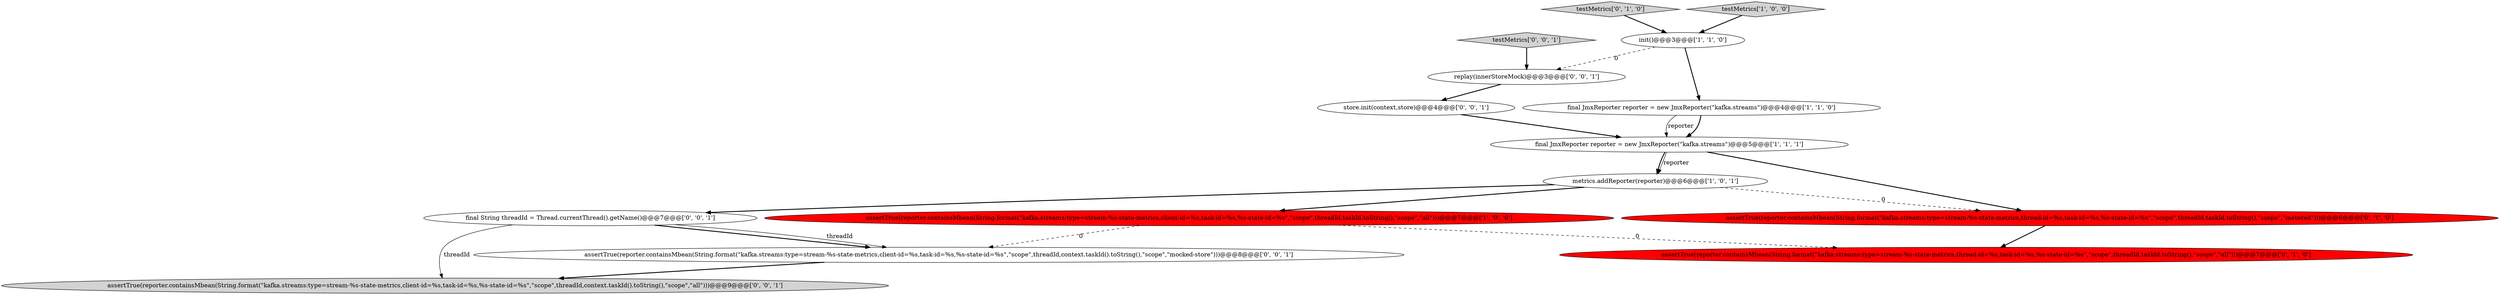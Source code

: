 digraph {
8 [style = filled, label = "assertTrue(reporter.containsMbean(String.format(\"kafka.streams:type=stream-%s-state-metrics,thread-id=%s,task-id=%s,%s-state-id=%s\",\"scope\",threadId,taskId.toString(),\"scope\",\"all\")))@@@7@@@['0', '1', '0']", fillcolor = red, shape = ellipse image = "AAA1AAABBB2BBB"];
5 [style = filled, label = "final JmxReporter reporter = new JmxReporter(\"kafka.streams\")@@@5@@@['1', '1', '1']", fillcolor = white, shape = ellipse image = "AAA0AAABBB1BBB"];
12 [style = filled, label = "replay(innerStoreMock)@@@3@@@['0', '0', '1']", fillcolor = white, shape = ellipse image = "AAA0AAABBB3BBB"];
6 [style = filled, label = "testMetrics['0', '1', '0']", fillcolor = lightgray, shape = diamond image = "AAA0AAABBB2BBB"];
0 [style = filled, label = "testMetrics['1', '0', '0']", fillcolor = lightgray, shape = diamond image = "AAA0AAABBB1BBB"];
9 [style = filled, label = "testMetrics['0', '0', '1']", fillcolor = lightgray, shape = diamond image = "AAA0AAABBB3BBB"];
10 [style = filled, label = "store.init(context,store)@@@4@@@['0', '0', '1']", fillcolor = white, shape = ellipse image = "AAA0AAABBB3BBB"];
13 [style = filled, label = "final String threadId = Thread.currentThread().getName()@@@7@@@['0', '0', '1']", fillcolor = white, shape = ellipse image = "AAA0AAABBB3BBB"];
1 [style = filled, label = "final JmxReporter reporter = new JmxReporter(\"kafka.streams\")@@@4@@@['1', '1', '0']", fillcolor = white, shape = ellipse image = "AAA0AAABBB1BBB"];
3 [style = filled, label = "assertTrue(reporter.containsMbean(String.format(\"kafka.streams:type=stream-%s-state-metrics,client-id=%s,task-id=%s,%s-state-id=%s\",\"scope\",threadId,taskId.toString(),\"scope\",\"all\")))@@@7@@@['1', '0', '0']", fillcolor = red, shape = ellipse image = "AAA1AAABBB1BBB"];
4 [style = filled, label = "init()@@@3@@@['1', '1', '0']", fillcolor = white, shape = ellipse image = "AAA0AAABBB1BBB"];
14 [style = filled, label = "assertTrue(reporter.containsMbean(String.format(\"kafka.streams:type=stream-%s-state-metrics,client-id=%s,task-id=%s,%s-state-id=%s\",\"scope\",threadId,context.taskId().toString(),\"scope\",\"all\")))@@@9@@@['0', '0', '1']", fillcolor = lightgray, shape = ellipse image = "AAA0AAABBB3BBB"];
11 [style = filled, label = "assertTrue(reporter.containsMbean(String.format(\"kafka.streams:type=stream-%s-state-metrics,client-id=%s,task-id=%s,%s-state-id=%s\",\"scope\",threadId,context.taskId().toString(),\"scope\",\"mocked-store\")))@@@8@@@['0', '0', '1']", fillcolor = white, shape = ellipse image = "AAA0AAABBB3BBB"];
7 [style = filled, label = "assertTrue(reporter.containsMbean(String.format(\"kafka.streams:type=stream-%s-state-metrics,thread-id=%s,task-id=%s,%s-state-id=%s\",\"scope\",threadId,taskId.toString(),\"scope\",\"metered\")))@@@6@@@['0', '1', '0']", fillcolor = red, shape = ellipse image = "AAA1AAABBB2BBB"];
2 [style = filled, label = "metrics.addReporter(reporter)@@@6@@@['1', '0', '1']", fillcolor = white, shape = ellipse image = "AAA0AAABBB1BBB"];
1->5 [style = bold, label=""];
1->5 [style = solid, label="reporter"];
11->14 [style = bold, label=""];
2->3 [style = bold, label=""];
2->7 [style = dashed, label="0"];
7->8 [style = bold, label=""];
13->11 [style = bold, label=""];
4->12 [style = dashed, label="0"];
2->13 [style = bold, label=""];
6->4 [style = bold, label=""];
5->2 [style = bold, label=""];
12->10 [style = bold, label=""];
10->5 [style = bold, label=""];
0->4 [style = bold, label=""];
13->11 [style = solid, label="threadId"];
3->8 [style = dashed, label="0"];
5->7 [style = bold, label=""];
4->1 [style = bold, label=""];
5->2 [style = solid, label="reporter"];
9->12 [style = bold, label=""];
13->14 [style = solid, label="threadId"];
3->11 [style = dashed, label="0"];
}
